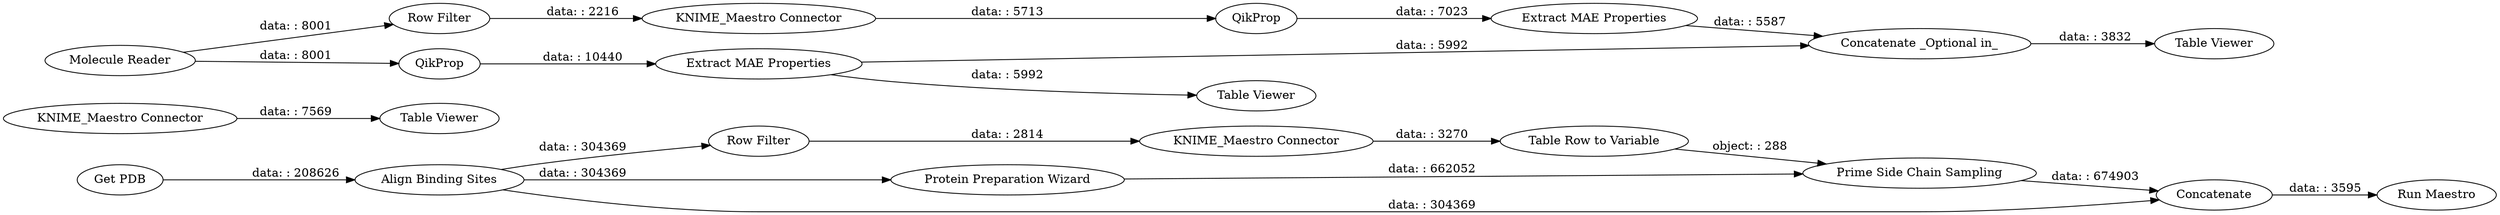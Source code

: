 digraph {
	"-933199845848212660_8351" [label="Run Maestro"]
	"-933199845848212660_8253" [label="Protein Preparation Wizard"]
	"-933199845848212660_8350" [label=Concatenate]
	"-933199845848212660_8347" [label="Table Viewer"]
	"-933199845848212660_8334" [label="Row Filter"]
	"-933199845848212660_8335" [label="Extract MAE Properties"]
	"-933199845848212660_8337" [label="Concatenate _Optional in_"]
	"-933199845848212660_8255" [label="Get PDB"]
	"-933199845848212660_8340" [label="KNIME_Maestro Connector"]
	"-933199845848212660_8349" [label="Row Filter"]
	"-933199845848212660_8332" [label=QikProp]
	"-933199845848212660_8346" [label="Molecule Reader"]
	"-933199845848212660_8330" [label=QikProp]
	"-933199845848212660_8342" [label="KNIME_Maestro Connector"]
	"-933199845848212660_8336" [label="Extract MAE Properties"]
	"-933199845848212660_8348" [label="KNIME_Maestro Connector"]
	"-933199845848212660_8354" [label="Table Viewer"]
	"-933199845848212660_28" [label="Align Binding Sites"]
	"-933199845848212660_8352" [label="Prime Side Chain Sampling"]
	"-933199845848212660_8353" [label="Table Row to Variable"]
	"-933199845848212660_8338" [label="Table Viewer"]
	"-933199845848212660_28" -> "-933199845848212660_8253" [label="data: : 304369"]
	"-933199845848212660_8334" -> "-933199845848212660_8340" [label="data: : 2216"]
	"-933199845848212660_8353" -> "-933199845848212660_8352" [label="object: : 288"]
	"-933199845848212660_8332" -> "-933199845848212660_8336" [label="data: : 7023"]
	"-933199845848212660_8349" -> "-933199845848212660_8348" [label="data: : 2814"]
	"-933199845848212660_8342" -> "-933199845848212660_8347" [label="data: : 7569"]
	"-933199845848212660_8348" -> "-933199845848212660_8353" [label="data: : 3270"]
	"-933199845848212660_28" -> "-933199845848212660_8350" [label="data: : 304369"]
	"-933199845848212660_8335" -> "-933199845848212660_8354" [label="data: : 5992"]
	"-933199845848212660_8352" -> "-933199845848212660_8350" [label="data: : 674903"]
	"-933199845848212660_8337" -> "-933199845848212660_8338" [label="data: : 3832"]
	"-933199845848212660_8335" -> "-933199845848212660_8337" [label="data: : 5992"]
	"-933199845848212660_8350" -> "-933199845848212660_8351" [label="data: : 3595"]
	"-933199845848212660_8255" -> "-933199845848212660_28" [label="data: : 208626"]
	"-933199845848212660_8340" -> "-933199845848212660_8332" [label="data: : 5713"]
	"-933199845848212660_8253" -> "-933199845848212660_8352" [label="data: : 662052"]
	"-933199845848212660_8330" -> "-933199845848212660_8335" [label="data: : 10440"]
	"-933199845848212660_8336" -> "-933199845848212660_8337" [label="data: : 5587"]
	"-933199845848212660_28" -> "-933199845848212660_8349" [label="data: : 304369"]
	"-933199845848212660_8346" -> "-933199845848212660_8334" [label="data: : 8001"]
	"-933199845848212660_8346" -> "-933199845848212660_8330" [label="data: : 8001"]
	rankdir=LR
}
